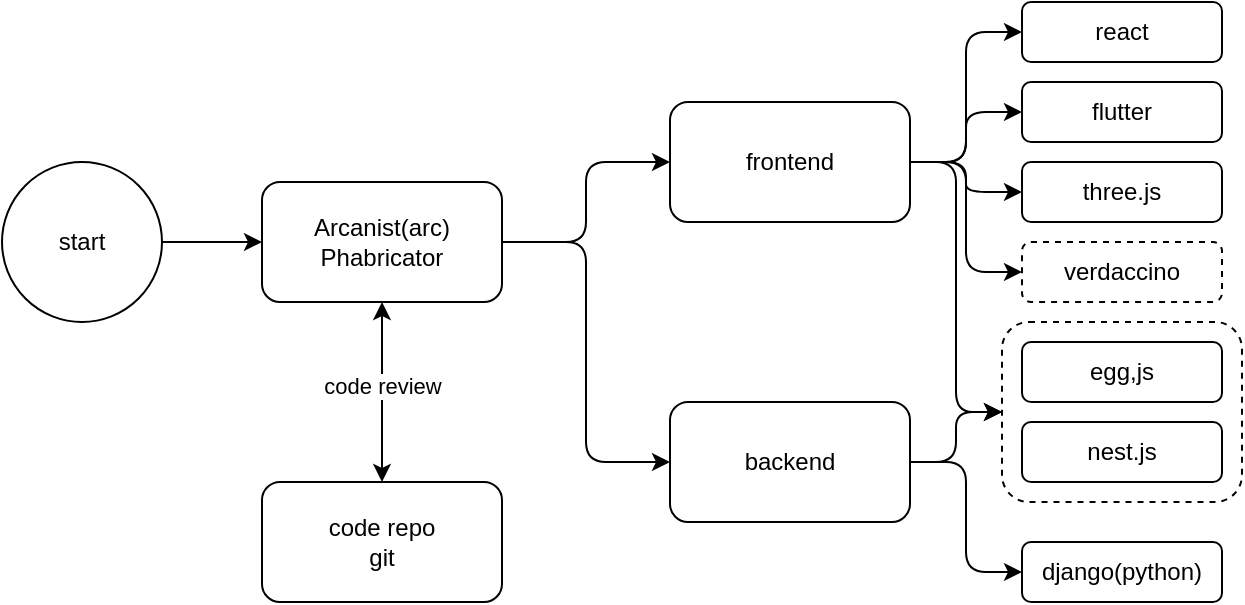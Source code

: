 <mxfile version="14.2.4" type="github">
  <diagram id="Q5Apy2EImSrOLy1v6s31" name="Page-1">
    <mxGraphModel dx="1135" dy="738" grid="1" gridSize="10" guides="1" tooltips="1" connect="1" arrows="1" fold="1" page="1" pageScale="1" pageWidth="827" pageHeight="1169" math="0" shadow="0">
      <root>
        <mxCell id="0" />
        <mxCell id="1" parent="0" />
        <mxCell id="g1LFZzDjU45zUQ4QoBk4-17" value="" style="rounded=1;whiteSpace=wrap;html=1;dashed=1;" vertex="1" parent="1">
          <mxGeometry x="520" y="230" width="120" height="90" as="geometry" />
        </mxCell>
        <mxCell id="aF9x30uZtOKNSiZJ712J-3" value="" style="edgeStyle=orthogonalEdgeStyle;rounded=0;orthogonalLoop=1;jettySize=auto;html=1;" parent="1" source="aF9x30uZtOKNSiZJ712J-1" target="aF9x30uZtOKNSiZJ712J-2" edge="1">
          <mxGeometry relative="1" as="geometry" />
        </mxCell>
        <mxCell id="aF9x30uZtOKNSiZJ712J-1" value="start" style="ellipse;whiteSpace=wrap;html=1;aspect=fixed;" parent="1" vertex="1">
          <mxGeometry x="20" y="150" width="80" height="80" as="geometry" />
        </mxCell>
        <mxCell id="aF9x30uZtOKNSiZJ712J-2" value="Arcanist(arc)&lt;br&gt;Phabricator" style="rounded=1;whiteSpace=wrap;html=1;" parent="1" vertex="1">
          <mxGeometry x="150" y="160" width="120" height="60" as="geometry" />
        </mxCell>
        <mxCell id="aF9x30uZtOKNSiZJ712J-4" value="code repo&lt;br&gt;git" style="rounded=1;whiteSpace=wrap;html=1;" parent="1" vertex="1">
          <mxGeometry x="150" y="310" width="120" height="60" as="geometry" />
        </mxCell>
        <mxCell id="aF9x30uZtOKNSiZJ712J-5" value="" style="endArrow=classic;startArrow=classic;html=1;entryX=0.5;entryY=1;entryDx=0;entryDy=0;exitX=0.5;exitY=0;exitDx=0;exitDy=0;" parent="1" source="aF9x30uZtOKNSiZJ712J-4" target="aF9x30uZtOKNSiZJ712J-2" edge="1">
          <mxGeometry width="50" height="50" relative="1" as="geometry">
            <mxPoint x="320" y="280" as="sourcePoint" />
            <mxPoint x="370" y="230" as="targetPoint" />
          </mxGeometry>
        </mxCell>
        <mxCell id="g1LFZzDjU45zUQ4QoBk4-5" value="code review" style="edgeLabel;html=1;align=center;verticalAlign=middle;resizable=0;points=[];" vertex="1" connectable="0" parent="aF9x30uZtOKNSiZJ712J-5">
          <mxGeometry x="0.067" relative="1" as="geometry">
            <mxPoint as="offset" />
          </mxGeometry>
        </mxCell>
        <mxCell id="g1LFZzDjU45zUQ4QoBk4-1" value="backend" style="rounded=1;whiteSpace=wrap;html=1;" vertex="1" parent="1">
          <mxGeometry x="354" y="270" width="120" height="60" as="geometry" />
        </mxCell>
        <mxCell id="g1LFZzDjU45zUQ4QoBk4-2" value="frontend" style="rounded=1;whiteSpace=wrap;html=1;" vertex="1" parent="1">
          <mxGeometry x="354" y="120" width="120" height="60" as="geometry" />
        </mxCell>
        <mxCell id="g1LFZzDjU45zUQ4QoBk4-3" value="" style="endArrow=classic;html=1;exitX=1;exitY=0.5;exitDx=0;exitDy=0;entryX=0;entryY=0.5;entryDx=0;entryDy=0;edgeStyle=orthogonalEdgeStyle;" edge="1" parent="1" source="aF9x30uZtOKNSiZJ712J-2" target="g1LFZzDjU45zUQ4QoBk4-2">
          <mxGeometry width="50" height="50" relative="1" as="geometry">
            <mxPoint x="310" y="100" as="sourcePoint" />
            <mxPoint x="360" y="50" as="targetPoint" />
          </mxGeometry>
        </mxCell>
        <mxCell id="g1LFZzDjU45zUQ4QoBk4-4" value="" style="endArrow=classic;html=1;exitX=1;exitY=0.5;exitDx=0;exitDy=0;entryX=0;entryY=0.5;entryDx=0;entryDy=0;edgeStyle=orthogonalEdgeStyle;" edge="1" parent="1" source="aF9x30uZtOKNSiZJ712J-2" target="g1LFZzDjU45zUQ4QoBk4-1">
          <mxGeometry width="50" height="50" relative="1" as="geometry">
            <mxPoint x="400" y="430" as="sourcePoint" />
            <mxPoint x="350" y="270" as="targetPoint" />
          </mxGeometry>
        </mxCell>
        <mxCell id="g1LFZzDjU45zUQ4QoBk4-6" value="react" style="rounded=1;whiteSpace=wrap;html=1;" vertex="1" parent="1">
          <mxGeometry x="530" y="70" width="100" height="30" as="geometry" />
        </mxCell>
        <mxCell id="g1LFZzDjU45zUQ4QoBk4-8" value="flutter" style="rounded=1;whiteSpace=wrap;html=1;" vertex="1" parent="1">
          <mxGeometry x="530" y="110" width="100" height="30" as="geometry" />
        </mxCell>
        <mxCell id="g1LFZzDjU45zUQ4QoBk4-9" value="three.js" style="rounded=1;whiteSpace=wrap;html=1;" vertex="1" parent="1">
          <mxGeometry x="530" y="150" width="100" height="30" as="geometry" />
        </mxCell>
        <mxCell id="g1LFZzDjU45zUQ4QoBk4-10" value="" style="endArrow=classic;html=1;exitX=1;exitY=0.5;exitDx=0;exitDy=0;entryX=0;entryY=0.5;entryDx=0;entryDy=0;edgeStyle=orthogonalEdgeStyle;" edge="1" parent="1" source="g1LFZzDjU45zUQ4QoBk4-2" target="g1LFZzDjU45zUQ4QoBk4-6">
          <mxGeometry width="50" height="50" relative="1" as="geometry">
            <mxPoint x="570" y="310" as="sourcePoint" />
            <mxPoint x="620" y="260" as="targetPoint" />
          </mxGeometry>
        </mxCell>
        <mxCell id="g1LFZzDjU45zUQ4QoBk4-11" value="" style="endArrow=classic;html=1;exitX=1;exitY=0.5;exitDx=0;exitDy=0;entryX=0;entryY=0.5;entryDx=0;entryDy=0;edgeStyle=orthogonalEdgeStyle;" edge="1" parent="1" source="g1LFZzDjU45zUQ4QoBk4-2" target="g1LFZzDjU45zUQ4QoBk4-8">
          <mxGeometry width="50" height="50" relative="1" as="geometry">
            <mxPoint x="540" y="310" as="sourcePoint" />
            <mxPoint x="590" y="260" as="targetPoint" />
          </mxGeometry>
        </mxCell>
        <mxCell id="g1LFZzDjU45zUQ4QoBk4-12" value="" style="endArrow=classic;html=1;exitX=1;exitY=0.5;exitDx=0;exitDy=0;entryX=0;entryY=0.5;entryDx=0;entryDy=0;edgeStyle=orthogonalEdgeStyle;" edge="1" parent="1" source="g1LFZzDjU45zUQ4QoBk4-2" target="g1LFZzDjU45zUQ4QoBk4-9">
          <mxGeometry width="50" height="50" relative="1" as="geometry">
            <mxPoint x="590" y="330" as="sourcePoint" />
            <mxPoint x="640" y="280" as="targetPoint" />
          </mxGeometry>
        </mxCell>
        <mxCell id="g1LFZzDjU45zUQ4QoBk4-13" value="verdaccino" style="rounded=1;whiteSpace=wrap;html=1;dashed=1;" vertex="1" parent="1">
          <mxGeometry x="530" y="190" width="100" height="30" as="geometry" />
        </mxCell>
        <mxCell id="g1LFZzDjU45zUQ4QoBk4-14" value="" style="endArrow=classic;html=1;exitX=1;exitY=0.5;exitDx=0;exitDy=0;entryX=0;entryY=0.5;entryDx=0;entryDy=0;edgeStyle=orthogonalEdgeStyle;" edge="1" parent="1" source="g1LFZzDjU45zUQ4QoBk4-2" target="g1LFZzDjU45zUQ4QoBk4-13">
          <mxGeometry width="50" height="50" relative="1" as="geometry">
            <mxPoint x="490" y="200" as="sourcePoint" />
            <mxPoint x="500" y="230" as="targetPoint" />
          </mxGeometry>
        </mxCell>
        <mxCell id="g1LFZzDjU45zUQ4QoBk4-15" value="egg,js" style="rounded=1;whiteSpace=wrap;html=1;" vertex="1" parent="1">
          <mxGeometry x="530" y="240" width="100" height="30" as="geometry" />
        </mxCell>
        <mxCell id="g1LFZzDjU45zUQ4QoBk4-16" value="nest.js" style="rounded=1;whiteSpace=wrap;html=1;" vertex="1" parent="1">
          <mxGeometry x="530" y="280" width="100" height="30" as="geometry" />
        </mxCell>
        <mxCell id="g1LFZzDjU45zUQ4QoBk4-18" value="" style="endArrow=classic;html=1;exitX=1;exitY=0.5;exitDx=0;exitDy=0;entryX=0;entryY=0.5;entryDx=0;entryDy=0;edgeStyle=orthogonalEdgeStyle;" edge="1" parent="1" source="g1LFZzDjU45zUQ4QoBk4-2" target="g1LFZzDjU45zUQ4QoBk4-17">
          <mxGeometry width="50" height="50" relative="1" as="geometry">
            <mxPoint x="600" y="440" as="sourcePoint" />
            <mxPoint x="650" y="390" as="targetPoint" />
          </mxGeometry>
        </mxCell>
        <mxCell id="g1LFZzDjU45zUQ4QoBk4-19" value="" style="endArrow=classic;html=1;exitX=1;exitY=0.5;exitDx=0;exitDy=0;entryX=0;entryY=0.5;entryDx=0;entryDy=0;edgeStyle=orthogonalEdgeStyle;" edge="1" parent="1" source="g1LFZzDjU45zUQ4QoBk4-1" target="g1LFZzDjU45zUQ4QoBk4-17">
          <mxGeometry width="50" height="50" relative="1" as="geometry">
            <mxPoint x="580" y="410" as="sourcePoint" />
            <mxPoint x="630" y="360" as="targetPoint" />
          </mxGeometry>
        </mxCell>
        <mxCell id="g1LFZzDjU45zUQ4QoBk4-20" value="django(python)" style="rounded=1;whiteSpace=wrap;html=1;" vertex="1" parent="1">
          <mxGeometry x="530" y="340" width="100" height="30" as="geometry" />
        </mxCell>
        <mxCell id="g1LFZzDjU45zUQ4QoBk4-21" value="" style="endArrow=classic;html=1;exitX=1;exitY=0.5;exitDx=0;exitDy=0;entryX=0;entryY=0.5;entryDx=0;entryDy=0;edgeStyle=orthogonalEdgeStyle;" edge="1" parent="1" source="g1LFZzDjU45zUQ4QoBk4-1" target="g1LFZzDjU45zUQ4QoBk4-20">
          <mxGeometry width="50" height="50" relative="1" as="geometry">
            <mxPoint x="580" y="460" as="sourcePoint" />
            <mxPoint x="630" y="410" as="targetPoint" />
          </mxGeometry>
        </mxCell>
      </root>
    </mxGraphModel>
  </diagram>
</mxfile>
